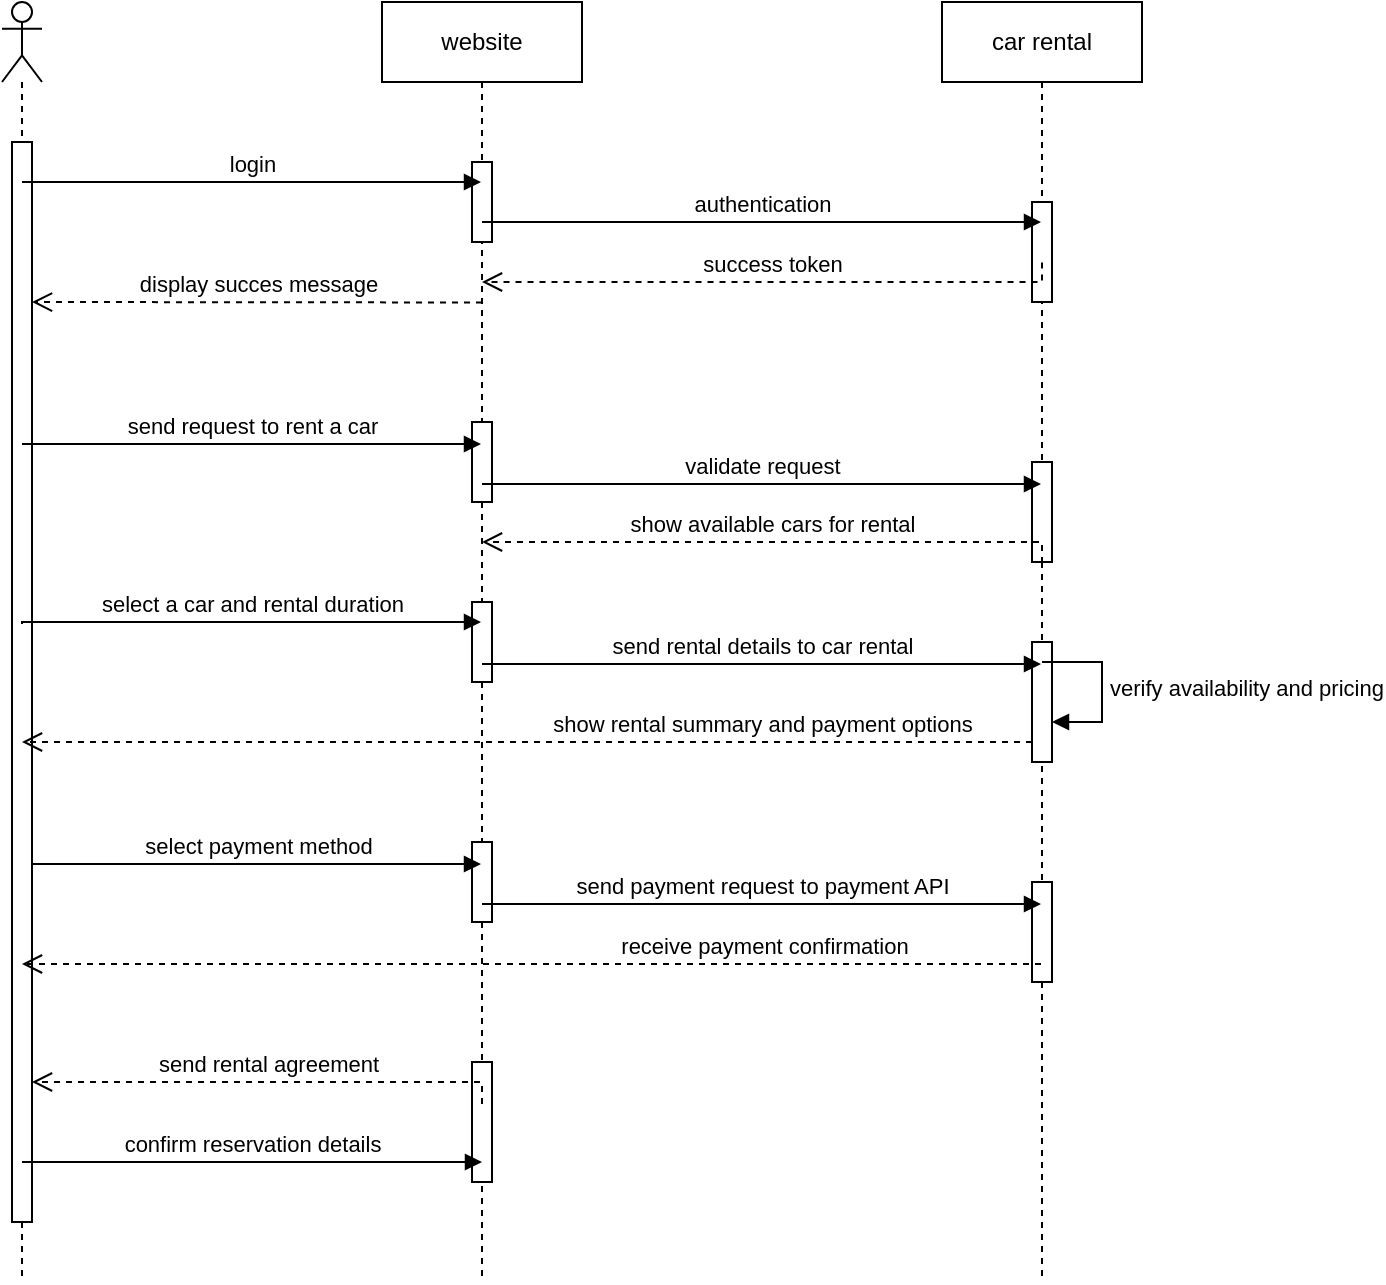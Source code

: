 <mxfile version="21.1.2" type="device">
  <diagram name="Page-1" id="qHXTB_6lty1XOtWZzLIE">
    <mxGraphModel dx="1434" dy="788" grid="1" gridSize="10" guides="1" tooltips="1" connect="1" arrows="1" fold="1" page="1" pageScale="1" pageWidth="2000" pageHeight="2000" math="0" shadow="0">
      <root>
        <mxCell id="0" />
        <mxCell id="1" parent="0" />
        <mxCell id="CFjYWTwFrXQJiJ9D4gAN-7" value="" style="shape=umlLifeline;perimeter=lifelinePerimeter;whiteSpace=wrap;html=1;container=1;dropTarget=0;collapsible=0;recursiveResize=0;outlineConnect=0;portConstraint=eastwest;newEdgeStyle={&quot;edgeStyle&quot;:&quot;elbowEdgeStyle&quot;,&quot;elbow&quot;:&quot;vertical&quot;,&quot;curved&quot;:0,&quot;rounded&quot;:0};participant=umlActor;" vertex="1" parent="1">
          <mxGeometry x="340" y="40" width="20" height="640" as="geometry" />
        </mxCell>
        <mxCell id="CFjYWTwFrXQJiJ9D4gAN-10" value="" style="html=1;points=[];perimeter=orthogonalPerimeter;outlineConnect=0;targetShapes=umlLifeline;portConstraint=eastwest;newEdgeStyle={&quot;edgeStyle&quot;:&quot;elbowEdgeStyle&quot;,&quot;elbow&quot;:&quot;vertical&quot;,&quot;curved&quot;:0,&quot;rounded&quot;:0};" vertex="1" parent="CFjYWTwFrXQJiJ9D4gAN-7">
          <mxGeometry x="5" y="70" width="10" height="540" as="geometry" />
        </mxCell>
        <mxCell id="CFjYWTwFrXQJiJ9D4gAN-8" value="website" style="shape=umlLifeline;perimeter=lifelinePerimeter;whiteSpace=wrap;html=1;container=1;dropTarget=0;collapsible=0;recursiveResize=0;outlineConnect=0;portConstraint=eastwest;newEdgeStyle={&quot;edgeStyle&quot;:&quot;elbowEdgeStyle&quot;,&quot;elbow&quot;:&quot;vertical&quot;,&quot;curved&quot;:0,&quot;rounded&quot;:0};" vertex="1" parent="1">
          <mxGeometry x="530" y="40" width="100" height="640" as="geometry" />
        </mxCell>
        <mxCell id="CFjYWTwFrXQJiJ9D4gAN-37" value="" style="html=1;points=[];perimeter=orthogonalPerimeter;outlineConnect=0;targetShapes=umlLifeline;portConstraint=eastwest;newEdgeStyle={&quot;edgeStyle&quot;:&quot;elbowEdgeStyle&quot;,&quot;elbow&quot;:&quot;vertical&quot;,&quot;curved&quot;:0,&quot;rounded&quot;:0};" vertex="1" parent="CFjYWTwFrXQJiJ9D4gAN-8">
          <mxGeometry x="45" y="80" width="10" height="40" as="geometry" />
        </mxCell>
        <mxCell id="CFjYWTwFrXQJiJ9D4gAN-42" value="" style="html=1;points=[];perimeter=orthogonalPerimeter;outlineConnect=0;targetShapes=umlLifeline;portConstraint=eastwest;newEdgeStyle={&quot;edgeStyle&quot;:&quot;elbowEdgeStyle&quot;,&quot;elbow&quot;:&quot;vertical&quot;,&quot;curved&quot;:0,&quot;rounded&quot;:0};" vertex="1" parent="CFjYWTwFrXQJiJ9D4gAN-8">
          <mxGeometry x="45" y="210" width="10" height="40" as="geometry" />
        </mxCell>
        <mxCell id="CFjYWTwFrXQJiJ9D4gAN-40" value="" style="html=1;points=[];perimeter=orthogonalPerimeter;outlineConnect=0;targetShapes=umlLifeline;portConstraint=eastwest;newEdgeStyle={&quot;edgeStyle&quot;:&quot;elbowEdgeStyle&quot;,&quot;elbow&quot;:&quot;vertical&quot;,&quot;curved&quot;:0,&quot;rounded&quot;:0};" vertex="1" parent="CFjYWTwFrXQJiJ9D4gAN-8">
          <mxGeometry x="45" y="300" width="10" height="40" as="geometry" />
        </mxCell>
        <mxCell id="CFjYWTwFrXQJiJ9D4gAN-46" value="" style="html=1;points=[];perimeter=orthogonalPerimeter;outlineConnect=0;targetShapes=umlLifeline;portConstraint=eastwest;newEdgeStyle={&quot;edgeStyle&quot;:&quot;elbowEdgeStyle&quot;,&quot;elbow&quot;:&quot;vertical&quot;,&quot;curved&quot;:0,&quot;rounded&quot;:0};" vertex="1" parent="CFjYWTwFrXQJiJ9D4gAN-8">
          <mxGeometry x="45" y="420" width="10" height="40" as="geometry" />
        </mxCell>
        <mxCell id="CFjYWTwFrXQJiJ9D4gAN-38" value="" style="html=1;points=[];perimeter=orthogonalPerimeter;outlineConnect=0;targetShapes=umlLifeline;portConstraint=eastwest;newEdgeStyle={&quot;edgeStyle&quot;:&quot;elbowEdgeStyle&quot;,&quot;elbow&quot;:&quot;vertical&quot;,&quot;curved&quot;:0,&quot;rounded&quot;:0};" vertex="1" parent="CFjYWTwFrXQJiJ9D4gAN-8">
          <mxGeometry x="45" y="530" width="10" height="60" as="geometry" />
        </mxCell>
        <mxCell id="CFjYWTwFrXQJiJ9D4gAN-9" value="car rental" style="shape=umlLifeline;perimeter=lifelinePerimeter;whiteSpace=wrap;html=1;container=1;dropTarget=0;collapsible=0;recursiveResize=0;outlineConnect=0;portConstraint=eastwest;newEdgeStyle={&quot;edgeStyle&quot;:&quot;elbowEdgeStyle&quot;,&quot;elbow&quot;:&quot;vertical&quot;,&quot;curved&quot;:0,&quot;rounded&quot;:0};" vertex="1" parent="1">
          <mxGeometry x="810" y="40" width="100" height="640" as="geometry" />
        </mxCell>
        <mxCell id="CFjYWTwFrXQJiJ9D4gAN-43" value="" style="html=1;points=[];perimeter=orthogonalPerimeter;outlineConnect=0;targetShapes=umlLifeline;portConstraint=eastwest;newEdgeStyle={&quot;edgeStyle&quot;:&quot;elbowEdgeStyle&quot;,&quot;elbow&quot;:&quot;vertical&quot;,&quot;curved&quot;:0,&quot;rounded&quot;:0};" vertex="1" parent="CFjYWTwFrXQJiJ9D4gAN-9">
          <mxGeometry x="45" y="100" width="10" height="50" as="geometry" />
        </mxCell>
        <mxCell id="CFjYWTwFrXQJiJ9D4gAN-41" value="" style="html=1;points=[];perimeter=orthogonalPerimeter;outlineConnect=0;targetShapes=umlLifeline;portConstraint=eastwest;newEdgeStyle={&quot;edgeStyle&quot;:&quot;elbowEdgeStyle&quot;,&quot;elbow&quot;:&quot;vertical&quot;,&quot;curved&quot;:0,&quot;rounded&quot;:0};" vertex="1" parent="CFjYWTwFrXQJiJ9D4gAN-9">
          <mxGeometry x="45" y="230" width="10" height="50" as="geometry" />
        </mxCell>
        <mxCell id="CFjYWTwFrXQJiJ9D4gAN-44" value="" style="html=1;points=[];perimeter=orthogonalPerimeter;outlineConnect=0;targetShapes=umlLifeline;portConstraint=eastwest;newEdgeStyle={&quot;edgeStyle&quot;:&quot;elbowEdgeStyle&quot;,&quot;elbow&quot;:&quot;vertical&quot;,&quot;curved&quot;:0,&quot;rounded&quot;:0};" vertex="1" parent="CFjYWTwFrXQJiJ9D4gAN-9">
          <mxGeometry x="45" y="320" width="10" height="60" as="geometry" />
        </mxCell>
        <mxCell id="CFjYWTwFrXQJiJ9D4gAN-45" value="verify availability and pricing" style="html=1;align=left;spacingLeft=2;endArrow=block;rounded=0;edgeStyle=orthogonalEdgeStyle;curved=0;rounded=0;" edge="1" target="CFjYWTwFrXQJiJ9D4gAN-44" parent="CFjYWTwFrXQJiJ9D4gAN-9">
          <mxGeometry relative="1" as="geometry">
            <mxPoint x="50" y="330" as="sourcePoint" />
            <Array as="points">
              <mxPoint x="80" y="360" />
            </Array>
          </mxGeometry>
        </mxCell>
        <mxCell id="CFjYWTwFrXQJiJ9D4gAN-47" value="" style="html=1;points=[];perimeter=orthogonalPerimeter;outlineConnect=0;targetShapes=umlLifeline;portConstraint=eastwest;newEdgeStyle={&quot;edgeStyle&quot;:&quot;elbowEdgeStyle&quot;,&quot;elbow&quot;:&quot;vertical&quot;,&quot;curved&quot;:0,&quot;rounded&quot;:0};" vertex="1" parent="CFjYWTwFrXQJiJ9D4gAN-9">
          <mxGeometry x="45" y="440" width="10" height="50" as="geometry" />
        </mxCell>
        <mxCell id="CFjYWTwFrXQJiJ9D4gAN-13" value="send payment request to payment API" style="html=1;verticalAlign=bottom;endArrow=block;edgeStyle=elbowEdgeStyle;elbow=vertical;curved=0;rounded=0;" edge="1" parent="1" target="CFjYWTwFrXQJiJ9D4gAN-9">
          <mxGeometry width="80" relative="1" as="geometry">
            <mxPoint x="580" y="491" as="sourcePoint" />
            <mxPoint x="660" y="491" as="targetPoint" />
          </mxGeometry>
        </mxCell>
        <mxCell id="CFjYWTwFrXQJiJ9D4gAN-14" value="select payment method" style="html=1;verticalAlign=bottom;endArrow=block;edgeStyle=elbowEdgeStyle;elbow=vertical;curved=0;rounded=0;" edge="1" parent="1" source="CFjYWTwFrXQJiJ9D4gAN-10" target="CFjYWTwFrXQJiJ9D4gAN-8">
          <mxGeometry width="80" relative="1" as="geometry">
            <mxPoint x="370" y="460" as="sourcePoint" />
            <mxPoint x="430" y="471" as="targetPoint" />
            <Array as="points">
              <mxPoint x="400" y="471" />
            </Array>
          </mxGeometry>
        </mxCell>
        <mxCell id="CFjYWTwFrXQJiJ9D4gAN-17" value="send rental details to car rental" style="html=1;verticalAlign=bottom;endArrow=block;edgeStyle=elbowEdgeStyle;elbow=vertical;curved=0;rounded=0;" edge="1" parent="1" target="CFjYWTwFrXQJiJ9D4gAN-9">
          <mxGeometry width="80" relative="1" as="geometry">
            <mxPoint x="580" y="371" as="sourcePoint" />
            <mxPoint x="660" y="371" as="targetPoint" />
          </mxGeometry>
        </mxCell>
        <mxCell id="CFjYWTwFrXQJiJ9D4gAN-18" value="select a car and rental duration" style="html=1;verticalAlign=bottom;endArrow=block;edgeStyle=elbowEdgeStyle;elbow=vertical;curved=0;rounded=0;" edge="1" parent="1" target="CFjYWTwFrXQJiJ9D4gAN-8">
          <mxGeometry width="80" relative="1" as="geometry">
            <mxPoint x="350" y="351" as="sourcePoint" />
            <mxPoint x="430" y="351" as="targetPoint" />
            <Array as="points">
              <mxPoint x="500" y="350" />
              <mxPoint x="480" y="340" />
            </Array>
          </mxGeometry>
        </mxCell>
        <mxCell id="CFjYWTwFrXQJiJ9D4gAN-19" value="validate request" style="html=1;verticalAlign=bottom;endArrow=block;edgeStyle=elbowEdgeStyle;elbow=vertical;curved=0;rounded=0;" edge="1" parent="1" target="CFjYWTwFrXQJiJ9D4gAN-9">
          <mxGeometry x="0.001" width="80" relative="1" as="geometry">
            <mxPoint x="580" y="281" as="sourcePoint" />
            <mxPoint x="660" y="281" as="targetPoint" />
            <mxPoint as="offset" />
          </mxGeometry>
        </mxCell>
        <mxCell id="CFjYWTwFrXQJiJ9D4gAN-20" value="send request to rent a car" style="html=1;verticalAlign=bottom;endArrow=block;edgeStyle=elbowEdgeStyle;elbow=vertical;curved=0;rounded=0;" edge="1" parent="1" target="CFjYWTwFrXQJiJ9D4gAN-8">
          <mxGeometry width="80" relative="1" as="geometry">
            <mxPoint x="350" y="261" as="sourcePoint" />
            <mxPoint x="430" y="261" as="targetPoint" />
          </mxGeometry>
        </mxCell>
        <mxCell id="CFjYWTwFrXQJiJ9D4gAN-21" value="show available cars for rental" style="html=1;verticalAlign=bottom;endArrow=open;dashed=1;endSize=8;edgeStyle=elbowEdgeStyle;elbow=vertical;curved=0;rounded=0;" edge="1" parent="1" target="CFjYWTwFrXQJiJ9D4gAN-8">
          <mxGeometry relative="1" as="geometry">
            <mxPoint x="860" y="320.5" as="sourcePoint" />
            <mxPoint x="780" y="320.5" as="targetPoint" />
            <Array as="points">
              <mxPoint x="810" y="310" />
            </Array>
          </mxGeometry>
        </mxCell>
        <mxCell id="CFjYWTwFrXQJiJ9D4gAN-22" value="show rental summary and payment options" style="html=1;verticalAlign=bottom;endArrow=open;dashed=1;endSize=8;edgeStyle=elbowEdgeStyle;elbow=vertical;curved=0;rounded=0;" edge="1" parent="1" source="CFjYWTwFrXQJiJ9D4gAN-44" target="CFjYWTwFrXQJiJ9D4gAN-7">
          <mxGeometry x="-0.466" relative="1" as="geometry">
            <mxPoint x="850" y="410.24" as="sourcePoint" />
            <mxPoint x="640" y="410.24" as="targetPoint" />
            <Array as="points">
              <mxPoint x="610" y="410" />
            </Array>
            <mxPoint as="offset" />
          </mxGeometry>
        </mxCell>
        <mxCell id="CFjYWTwFrXQJiJ9D4gAN-23" value="receive payment confirmation" style="html=1;verticalAlign=bottom;endArrow=open;dashed=1;endSize=8;edgeStyle=elbowEdgeStyle;elbow=vertical;curved=0;rounded=0;" edge="1" parent="1" source="CFjYWTwFrXQJiJ9D4gAN-9" target="CFjYWTwFrXQJiJ9D4gAN-7">
          <mxGeometry x="-0.453" relative="1" as="geometry">
            <mxPoint x="580" y="521" as="sourcePoint" />
            <mxPoint x="500" y="521" as="targetPoint" />
            <Array as="points">
              <mxPoint x="630" y="521" />
            </Array>
            <mxPoint x="1" as="offset" />
          </mxGeometry>
        </mxCell>
        <mxCell id="CFjYWTwFrXQJiJ9D4gAN-26" value="send rental agreement" style="html=1;verticalAlign=bottom;endArrow=open;dashed=1;endSize=8;edgeStyle=elbowEdgeStyle;elbow=vertical;curved=0;rounded=0;" edge="1" parent="1" target="CFjYWTwFrXQJiJ9D4gAN-10">
          <mxGeometry relative="1" as="geometry">
            <mxPoint x="580" y="591" as="sourcePoint" />
            <mxPoint x="500" y="591" as="targetPoint" />
            <Array as="points">
              <mxPoint x="540" y="580" />
            </Array>
          </mxGeometry>
        </mxCell>
        <mxCell id="CFjYWTwFrXQJiJ9D4gAN-29" value="confirm reservation details" style="html=1;verticalAlign=bottom;endArrow=block;edgeStyle=elbowEdgeStyle;elbow=vertical;curved=0;rounded=0;" edge="1" parent="1">
          <mxGeometry width="80" relative="1" as="geometry">
            <mxPoint x="350" y="620" as="sourcePoint" />
            <mxPoint x="580" y="620" as="targetPoint" />
          </mxGeometry>
        </mxCell>
        <mxCell id="CFjYWTwFrXQJiJ9D4gAN-33" value="login" style="html=1;verticalAlign=bottom;endArrow=block;edgeStyle=elbowEdgeStyle;elbow=vertical;curved=0;rounded=0;" edge="1" parent="1" target="CFjYWTwFrXQJiJ9D4gAN-8">
          <mxGeometry width="80" relative="1" as="geometry">
            <mxPoint x="350" y="130" as="sourcePoint" />
            <mxPoint x="430" y="130" as="targetPoint" />
          </mxGeometry>
        </mxCell>
        <mxCell id="CFjYWTwFrXQJiJ9D4gAN-34" value="authentication" style="html=1;verticalAlign=bottom;endArrow=block;edgeStyle=elbowEdgeStyle;elbow=vertical;curved=0;rounded=0;" edge="1" parent="1" target="CFjYWTwFrXQJiJ9D4gAN-9">
          <mxGeometry width="80" relative="1" as="geometry">
            <mxPoint x="580" y="150" as="sourcePoint" />
            <mxPoint x="660" y="150" as="targetPoint" />
          </mxGeometry>
        </mxCell>
        <mxCell id="CFjYWTwFrXQJiJ9D4gAN-35" value="success token" style="html=1;verticalAlign=bottom;endArrow=open;dashed=1;endSize=8;edgeStyle=elbowEdgeStyle;elbow=vertical;curved=0;rounded=0;" edge="1" parent="1" target="CFjYWTwFrXQJiJ9D4gAN-8">
          <mxGeometry relative="1" as="geometry">
            <mxPoint x="860" y="170.24" as="sourcePoint" />
            <mxPoint x="780" y="170.24" as="targetPoint" />
            <Array as="points">
              <mxPoint x="780" y="180" />
            </Array>
          </mxGeometry>
        </mxCell>
        <mxCell id="CFjYWTwFrXQJiJ9D4gAN-36" value="display succes message" style="html=1;verticalAlign=bottom;endArrow=open;dashed=1;endSize=8;edgeStyle=elbowEdgeStyle;elbow=vertical;curved=0;rounded=0;" edge="1" parent="1" target="CFjYWTwFrXQJiJ9D4gAN-10">
          <mxGeometry relative="1" as="geometry">
            <mxPoint x="580" y="190.24" as="sourcePoint" />
            <mxPoint x="500" y="190.24" as="targetPoint" />
          </mxGeometry>
        </mxCell>
      </root>
    </mxGraphModel>
  </diagram>
</mxfile>
